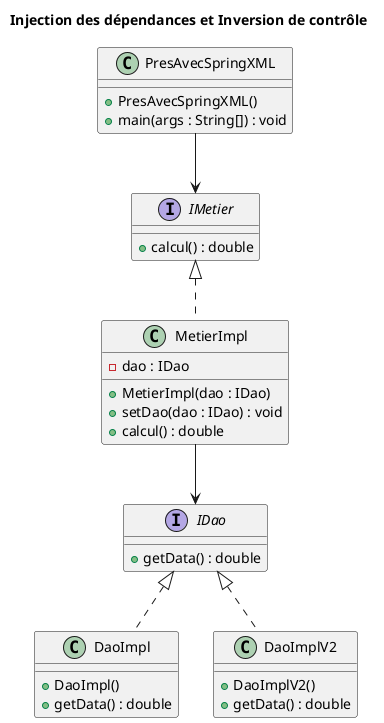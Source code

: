 @startuml
title Injection des dépendances et Inversion de contrôle

' Interfaces
interface IDao {
    + getData() : double
}

interface IMetier {
    + calcul() : double
}

' Classes
class DaoImpl {
    + DaoImpl()
    + getData() : double
}

class DaoImplV2 {
    + DaoImplV2()
    + getData() : double
}

class MetierImpl {
    - dao : IDao
    + MetierImpl(dao : IDao)
    + setDao(dao : IDao) : void
    + calcul() : double
}

class PresAvecSpringXML {
    + PresAvecSpringXML()
    + main(args : String[]) : void
}

' Relationships
IDao <|.. DaoImpl
IDao <|.. DaoImplV2

IMetier <|.. MetierImpl
MetierImpl --> IDao
PresAvecSpringXML --> IMetier

@enduml

